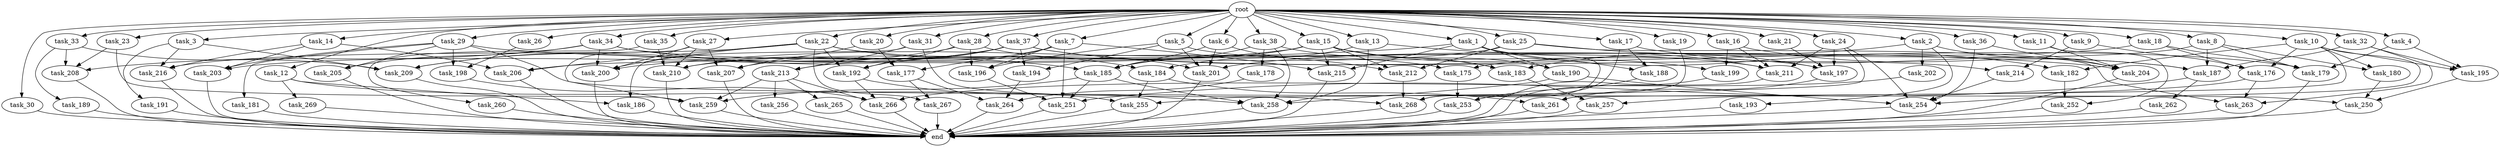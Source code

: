 digraph G {
  root [size="0.000000"];
  task_1 [size="102.400000"];
  task_2 [size="102.400000"];
  task_3 [size="102.400000"];
  task_4 [size="102.400000"];
  task_5 [size="102.400000"];
  task_6 [size="102.400000"];
  task_7 [size="102.400000"];
  task_8 [size="102.400000"];
  task_9 [size="102.400000"];
  task_10 [size="102.400000"];
  task_11 [size="102.400000"];
  task_12 [size="102.400000"];
  task_13 [size="102.400000"];
  task_14 [size="102.400000"];
  task_15 [size="102.400000"];
  task_16 [size="102.400000"];
  task_17 [size="102.400000"];
  task_18 [size="102.400000"];
  task_19 [size="102.400000"];
  task_20 [size="102.400000"];
  task_21 [size="102.400000"];
  task_22 [size="102.400000"];
  task_23 [size="102.400000"];
  task_24 [size="102.400000"];
  task_25 [size="102.400000"];
  task_26 [size="102.400000"];
  task_27 [size="102.400000"];
  task_28 [size="102.400000"];
  task_29 [size="102.400000"];
  task_30 [size="102.400000"];
  task_31 [size="102.400000"];
  task_32 [size="102.400000"];
  task_33 [size="102.400000"];
  task_34 [size="102.400000"];
  task_35 [size="102.400000"];
  task_36 [size="102.400000"];
  task_37 [size="102.400000"];
  task_38 [size="102.400000"];
  task_175 [size="68719476736.000000"];
  task_176 [size="105656195481.600006"];
  task_177 [size="27487790694.400002"];
  task_178 [size="54975581388.800003"];
  task_179 [size="160631776870.399994"];
  task_180 [size="76450417868.800003"];
  task_181 [size="85899345920.000000"];
  task_182 [size="35218731827.200005"];
  task_183 [size="127990025420.800003"];
  task_184 [size="34359738368.000000"];
  task_185 [size="141733920768.000000"];
  task_186 [size="55834574848.000000"];
  task_187 [size="186401580646.400024"];
  task_188 [size="83322365542.400009"];
  task_189 [size="69578470195.199997"];
  task_190 [size="55834574848.000000"];
  task_191 [size="85899345920.000000"];
  task_192 [size="86758339379.200012"];
  task_193 [size="30923764531.200001"];
  task_194 [size="127990025420.800003"];
  task_195 [size="73873437491.199997"];
  task_196 [size="113387136614.400009"];
  task_197 [size="203581449830.400024"];
  task_198 [size="89335319756.800003"];
  task_199 [size="73014444032.000000"];
  task_200 [size="127990025420.800003"];
  task_201 [size="172657685299.200012"];
  task_202 [size="30923764531.200001"];
  task_203 [size="158913789952.000000"];
  task_204 [size="224197292851.200012"];
  task_205 [size="99643241267.200012"];
  task_206 [size="103938208563.200012"];
  task_207 [size="125413045043.200012"];
  task_208 [size="138297946931.200012"];
  task_209 [size="211312390963.200012"];
  task_210 [size="188119567564.800018"];
  task_211 [size="73014444032.000000"];
  task_212 [size="127990025420.800003"];
  task_213 [size="55834574848.000000"];
  task_214 [size="84181359001.600006"];
  task_215 [size="69578470195.199997"];
  task_216 [size="147746874982.399994"];
  task_250 [size="182965606809.600006"];
  task_251 [size="209594404044.800018"];
  task_252 [size="127990025420.800003"];
  task_253 [size="67001489817.600006"];
  task_254 [size="95348273971.200012"];
  task_255 [size="35218731827.200005"];
  task_256 [size="54975581388.800003"];
  task_257 [size="73014444032.000000"];
  task_258 [size="182106613350.400024"];
  task_259 [size="234505214361.600006"];
  task_260 [size="21474836480.000000"];
  task_261 [size="90194313216.000000"];
  task_262 [size="85899345920.000000"];
  task_263 [size="127990025420.800003"];
  task_264 [size="104797202022.400009"];
  task_265 [size="54975581388.800003"];
  task_266 [size="217325345177.600006"];
  task_267 [size="85899345920.000000"];
  task_268 [size="146887881523.200012"];
  task_269 [size="13743895347.200001"];
  end [size="0.000000"];

  root -> task_1 [size="1.000000"];
  root -> task_2 [size="1.000000"];
  root -> task_3 [size="1.000000"];
  root -> task_4 [size="1.000000"];
  root -> task_5 [size="1.000000"];
  root -> task_6 [size="1.000000"];
  root -> task_7 [size="1.000000"];
  root -> task_8 [size="1.000000"];
  root -> task_9 [size="1.000000"];
  root -> task_10 [size="1.000000"];
  root -> task_11 [size="1.000000"];
  root -> task_12 [size="1.000000"];
  root -> task_13 [size="1.000000"];
  root -> task_14 [size="1.000000"];
  root -> task_15 [size="1.000000"];
  root -> task_16 [size="1.000000"];
  root -> task_17 [size="1.000000"];
  root -> task_18 [size="1.000000"];
  root -> task_19 [size="1.000000"];
  root -> task_20 [size="1.000000"];
  root -> task_21 [size="1.000000"];
  root -> task_22 [size="1.000000"];
  root -> task_23 [size="1.000000"];
  root -> task_24 [size="1.000000"];
  root -> task_25 [size="1.000000"];
  root -> task_26 [size="1.000000"];
  root -> task_27 [size="1.000000"];
  root -> task_28 [size="1.000000"];
  root -> task_29 [size="1.000000"];
  root -> task_30 [size="1.000000"];
  root -> task_31 [size="1.000000"];
  root -> task_32 [size="1.000000"];
  root -> task_33 [size="1.000000"];
  root -> task_34 [size="1.000000"];
  root -> task_35 [size="1.000000"];
  root -> task_36 [size="1.000000"];
  root -> task_37 [size="1.000000"];
  root -> task_38 [size="1.000000"];
  task_1 -> task_182 [size="134217728.000000"];
  task_1 -> task_188 [size="134217728.000000"];
  task_1 -> task_190 [size="134217728.000000"];
  task_1 -> task_200 [size="134217728.000000"];
  task_1 -> task_215 [size="134217728.000000"];
  task_1 -> task_268 [size="134217728.000000"];
  task_2 -> task_183 [size="301989888.000000"];
  task_2 -> task_193 [size="301989888.000000"];
  task_2 -> task_202 [size="301989888.000000"];
  task_2 -> task_204 [size="301989888.000000"];
  task_3 -> task_191 [size="838860800.000000"];
  task_3 -> task_209 [size="838860800.000000"];
  task_3 -> task_216 [size="838860800.000000"];
  task_4 -> task_179 [size="209715200.000000"];
  task_4 -> task_195 [size="209715200.000000"];
  task_5 -> task_194 [size="838860800.000000"];
  task_5 -> task_196 [size="838860800.000000"];
  task_5 -> task_197 [size="838860800.000000"];
  task_5 -> task_201 [size="838860800.000000"];
  task_6 -> task_185 [size="301989888.000000"];
  task_6 -> task_201 [size="301989888.000000"];
  task_6 -> task_212 [size="301989888.000000"];
  task_7 -> task_177 [size="134217728.000000"];
  task_7 -> task_196 [size="134217728.000000"];
  task_7 -> task_213 [size="134217728.000000"];
  task_7 -> task_215 [size="134217728.000000"];
  task_7 -> task_251 [size="134217728.000000"];
  task_8 -> task_175 [size="536870912.000000"];
  task_8 -> task_179 [size="536870912.000000"];
  task_8 -> task_180 [size="536870912.000000"];
  task_8 -> task_187 [size="536870912.000000"];
  task_9 -> task_176 [size="411041792.000000"];
  task_9 -> task_214 [size="411041792.000000"];
  task_10 -> task_176 [size="209715200.000000"];
  task_10 -> task_180 [size="209715200.000000"];
  task_10 -> task_182 [size="209715200.000000"];
  task_10 -> task_195 [size="209715200.000000"];
  task_10 -> task_254 [size="209715200.000000"];
  task_10 -> task_261 [size="209715200.000000"];
  task_11 -> task_204 [size="838860800.000000"];
  task_11 -> task_252 [size="838860800.000000"];
  task_12 -> task_186 [size="134217728.000000"];
  task_12 -> task_255 [size="134217728.000000"];
  task_12 -> task_269 [size="134217728.000000"];
  task_13 -> task_184 [size="33554432.000000"];
  task_13 -> task_211 [size="33554432.000000"];
  task_13 -> task_258 [size="33554432.000000"];
  task_14 -> task_203 [size="301989888.000000"];
  task_14 -> task_206 [size="301989888.000000"];
  task_14 -> task_216 [size="301989888.000000"];
  task_15 -> task_183 [size="411041792.000000"];
  task_15 -> task_185 [size="411041792.000000"];
  task_15 -> task_190 [size="411041792.000000"];
  task_15 -> task_199 [size="411041792.000000"];
  task_15 -> task_203 [size="411041792.000000"];
  task_15 -> task_206 [size="411041792.000000"];
  task_15 -> task_212 [size="411041792.000000"];
  task_15 -> task_215 [size="411041792.000000"];
  task_16 -> task_187 [size="301989888.000000"];
  task_16 -> task_199 [size="301989888.000000"];
  task_16 -> task_211 [size="301989888.000000"];
  task_17 -> task_187 [size="679477248.000000"];
  task_17 -> task_188 [size="679477248.000000"];
  task_17 -> task_268 [size="679477248.000000"];
  task_18 -> task_176 [size="411041792.000000"];
  task_18 -> task_179 [size="411041792.000000"];
  task_18 -> task_201 [size="411041792.000000"];
  task_19 -> task_253 [size="209715200.000000"];
  task_20 -> task_177 [size="134217728.000000"];
  task_20 -> task_207 [size="134217728.000000"];
  task_21 -> task_197 [size="536870912.000000"];
  task_22 -> task_184 [size="301989888.000000"];
  task_22 -> task_192 [size="301989888.000000"];
  task_22 -> task_200 [size="301989888.000000"];
  task_22 -> task_206 [size="301989888.000000"];
  task_22 -> task_211 [size="301989888.000000"];
  task_22 -> task_216 [size="301989888.000000"];
  task_22 -> task_267 [size="301989888.000000"];
  task_23 -> task_208 [size="536870912.000000"];
  task_23 -> task_259 [size="536870912.000000"];
  task_24 -> task_197 [size="75497472.000000"];
  task_24 -> task_211 [size="75497472.000000"];
  task_24 -> task_254 [size="75497472.000000"];
  task_24 -> task_255 [size="75497472.000000"];
  task_25 -> task_197 [size="536870912.000000"];
  task_25 -> task_210 [size="536870912.000000"];
  task_25 -> task_212 [size="536870912.000000"];
  task_25 -> task_263 [size="536870912.000000"];
  task_26 -> task_198 [size="33554432.000000"];
  task_27 -> task_200 [size="679477248.000000"];
  task_27 -> task_207 [size="679477248.000000"];
  task_27 -> task_210 [size="679477248.000000"];
  task_27 -> task_259 [size="679477248.000000"];
  task_28 -> task_192 [size="134217728.000000"];
  task_28 -> task_196 [size="134217728.000000"];
  task_28 -> task_201 [size="134217728.000000"];
  task_28 -> task_209 [size="134217728.000000"];
  task_29 -> task_181 [size="838860800.000000"];
  task_29 -> task_198 [size="838860800.000000"];
  task_29 -> task_203 [size="838860800.000000"];
  task_29 -> task_204 [size="838860800.000000"];
  task_29 -> task_205 [size="838860800.000000"];
  task_29 -> task_250 [size="838860800.000000"];
  task_30 -> end [size="1.000000"];
  task_31 -> task_186 [size="411041792.000000"];
  task_31 -> task_213 [size="411041792.000000"];
  task_31 -> task_268 [size="411041792.000000"];
  task_32 -> task_187 [size="301989888.000000"];
  task_32 -> task_195 [size="301989888.000000"];
  task_32 -> task_263 [size="301989888.000000"];
  task_33 -> task_189 [size="679477248.000000"];
  task_33 -> task_208 [size="679477248.000000"];
  task_33 -> task_209 [size="679477248.000000"];
  task_34 -> task_175 [size="134217728.000000"];
  task_34 -> task_185 [size="134217728.000000"];
  task_34 -> task_200 [size="134217728.000000"];
  task_34 -> task_205 [size="134217728.000000"];
  task_34 -> task_208 [size="134217728.000000"];
  task_35 -> task_210 [size="209715200.000000"];
  task_35 -> task_260 [size="209715200.000000"];
  task_36 -> task_204 [size="209715200.000000"];
  task_36 -> task_254 [size="209715200.000000"];
  task_37 -> task_179 [size="411041792.000000"];
  task_37 -> task_192 [size="411041792.000000"];
  task_37 -> task_194 [size="411041792.000000"];
  task_37 -> task_207 [size="411041792.000000"];
  task_37 -> task_209 [size="411041792.000000"];
  task_37 -> task_210 [size="411041792.000000"];
  task_37 -> task_214 [size="411041792.000000"];
  task_38 -> task_178 [size="536870912.000000"];
  task_38 -> task_183 [size="536870912.000000"];
  task_38 -> task_185 [size="536870912.000000"];
  task_38 -> task_258 [size="536870912.000000"];
  task_175 -> task_253 [size="411041792.000000"];
  task_176 -> task_257 [size="411041792.000000"];
  task_176 -> task_263 [size="411041792.000000"];
  task_177 -> task_264 [size="536870912.000000"];
  task_177 -> task_267 [size="536870912.000000"];
  task_178 -> task_264 [size="411041792.000000"];
  task_179 -> end [size="1.000000"];
  task_180 -> task_250 [size="536870912.000000"];
  task_181 -> end [size="1.000000"];
  task_182 -> task_252 [size="411041792.000000"];
  task_183 -> task_257 [size="301989888.000000"];
  task_184 -> task_255 [size="134217728.000000"];
  task_184 -> task_261 [size="134217728.000000"];
  task_185 -> task_251 [size="536870912.000000"];
  task_185 -> task_258 [size="536870912.000000"];
  task_185 -> task_259 [size="536870912.000000"];
  task_186 -> end [size="1.000000"];
  task_187 -> task_251 [size="838860800.000000"];
  task_187 -> task_262 [size="838860800.000000"];
  task_188 -> task_253 [size="33554432.000000"];
  task_189 -> end [size="1.000000"];
  task_190 -> task_254 [size="134217728.000000"];
  task_190 -> task_258 [size="134217728.000000"];
  task_191 -> end [size="1.000000"];
  task_192 -> task_258 [size="536870912.000000"];
  task_192 -> task_266 [size="536870912.000000"];
  task_193 -> end [size="1.000000"];
  task_194 -> task_264 [size="75497472.000000"];
  task_195 -> task_250 [size="411041792.000000"];
  task_196 -> task_251 [size="536870912.000000"];
  task_197 -> task_261 [size="536870912.000000"];
  task_198 -> task_266 [size="838860800.000000"];
  task_199 -> end [size="1.000000"];
  task_200 -> end [size="1.000000"];
  task_201 -> end [size="1.000000"];
  task_202 -> task_266 [size="209715200.000000"];
  task_203 -> end [size="1.000000"];
  task_204 -> end [size="1.000000"];
  task_205 -> end [size="1.000000"];
  task_206 -> end [size="1.000000"];
  task_207 -> end [size="1.000000"];
  task_208 -> end [size="1.000000"];
  task_209 -> end [size="1.000000"];
  task_210 -> end [size="1.000000"];
  task_211 -> end [size="1.000000"];
  task_212 -> task_268 [size="209715200.000000"];
  task_213 -> task_256 [size="536870912.000000"];
  task_213 -> task_259 [size="536870912.000000"];
  task_213 -> task_265 [size="536870912.000000"];
  task_213 -> task_266 [size="536870912.000000"];
  task_214 -> task_254 [size="301989888.000000"];
  task_215 -> end [size="1.000000"];
  task_216 -> end [size="1.000000"];
  task_250 -> end [size="1.000000"];
  task_251 -> end [size="1.000000"];
  task_252 -> end [size="1.000000"];
  task_253 -> end [size="1.000000"];
  task_254 -> end [size="1.000000"];
  task_255 -> end [size="1.000000"];
  task_256 -> end [size="1.000000"];
  task_257 -> end [size="1.000000"];
  task_258 -> end [size="1.000000"];
  task_259 -> end [size="1.000000"];
  task_260 -> end [size="1.000000"];
  task_261 -> end [size="1.000000"];
  task_262 -> end [size="1.000000"];
  task_263 -> end [size="1.000000"];
  task_264 -> end [size="1.000000"];
  task_265 -> end [size="1.000000"];
  task_266 -> end [size="1.000000"];
  task_267 -> end [size="1.000000"];
  task_268 -> end [size="1.000000"];
  task_269 -> end [size="1.000000"];
}
